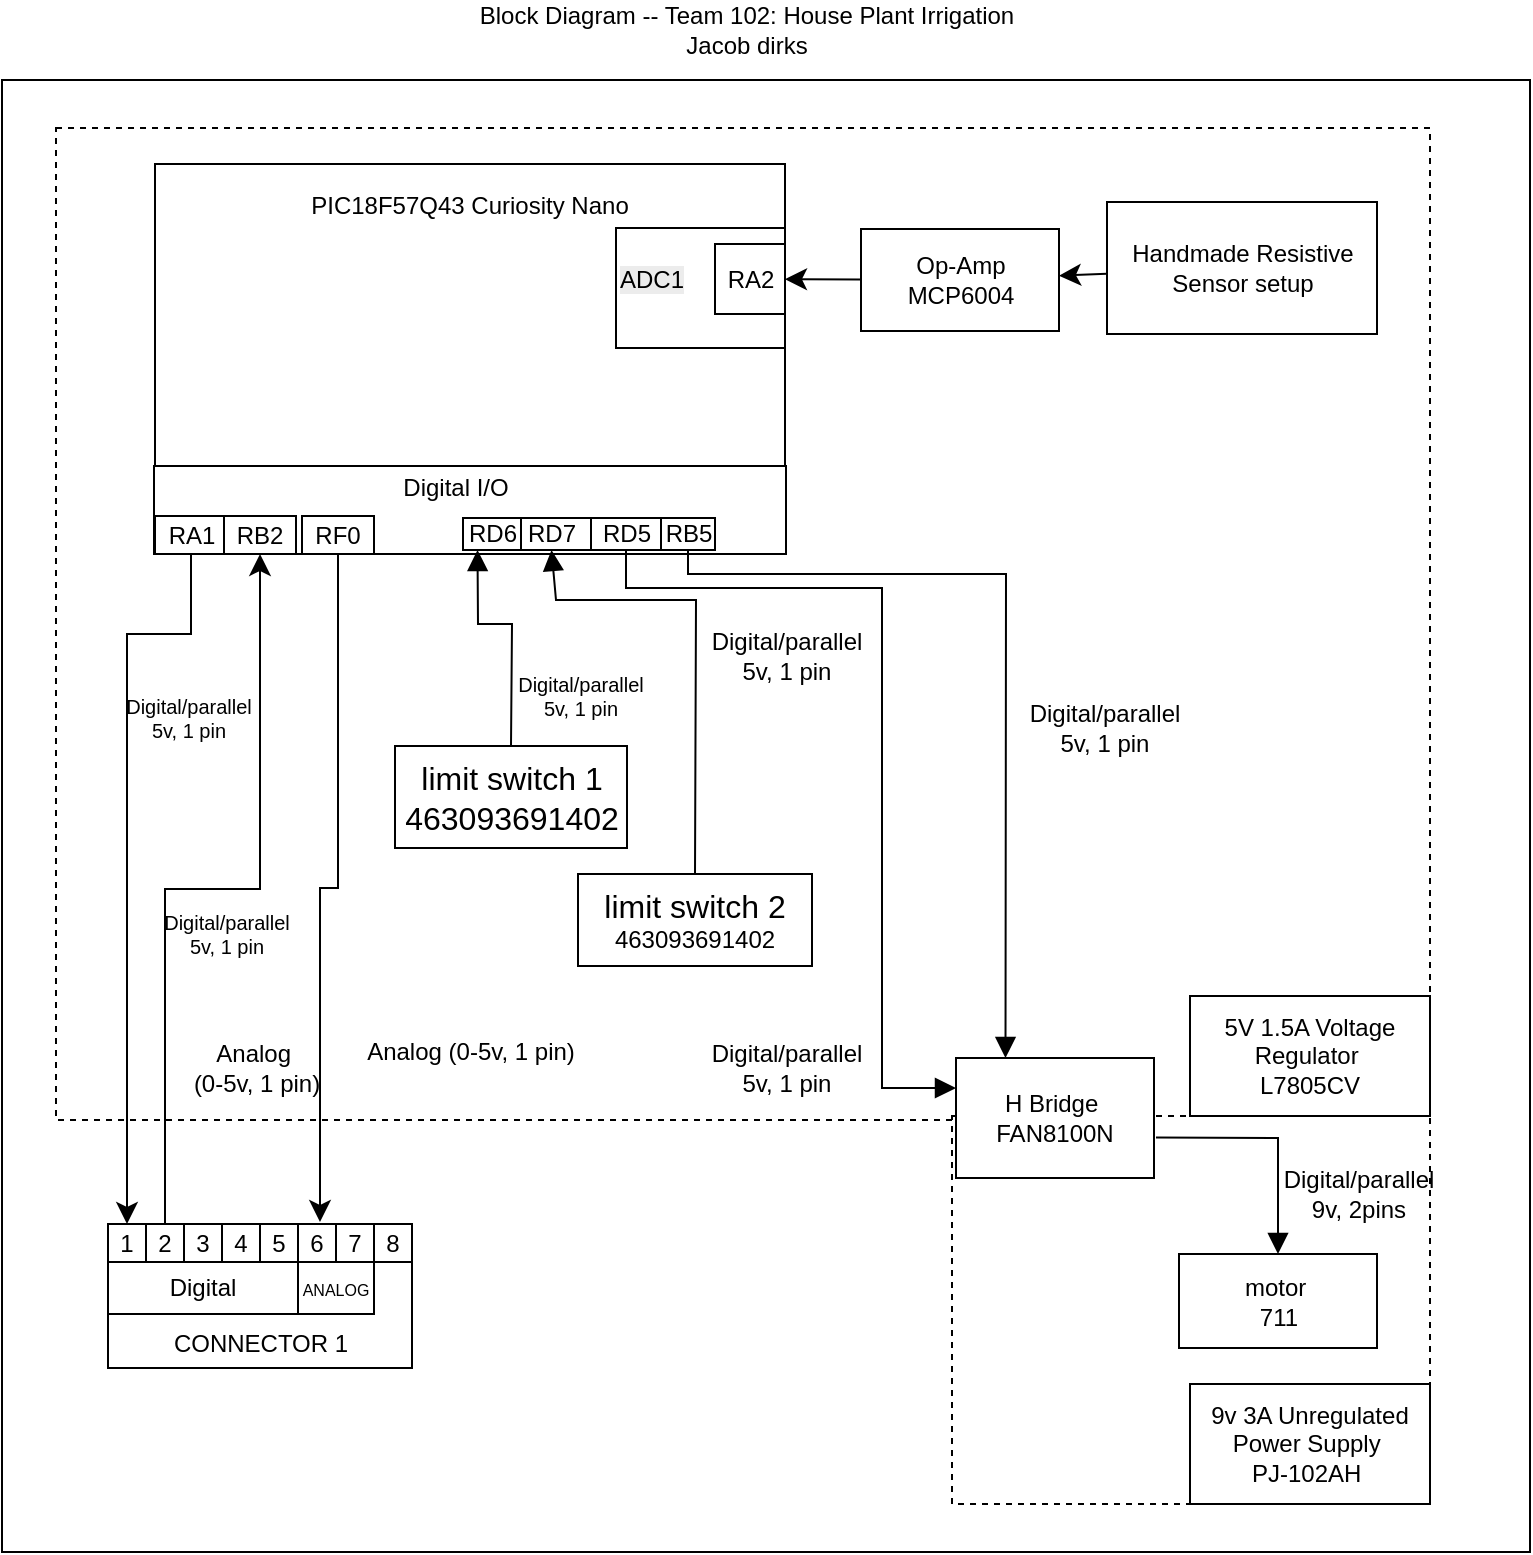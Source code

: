 <mxfile version="28.2.8">
  <diagram name="Page-1" id="v1VH4gD6xhKRCXd_vpu_">
    <mxGraphModel grid="0" page="0" gridSize="10" guides="1" tooltips="1" connect="1" arrows="1" fold="1" pageScale="1" pageWidth="850" pageHeight="1100" math="0" shadow="0">
      <root>
        <mxCell id="0" />
        <mxCell id="1" parent="0" />
        <mxCell id="joVF0FJSl0Ij2VVKDnRG-6" value="Block Diagram -- Team 102: House Plant Irrigation&lt;br&gt;Jacob dirks" style="text;html=1;align=center;verticalAlign=middle;whiteSpace=wrap;rounded=0;" vertex="1" parent="1">
          <mxGeometry x="142" y="-31" width="627" height="30" as="geometry" />
        </mxCell>
        <mxCell id="52i_gCRevdj0n-ufhr-_-60" value="" style="group" connectable="0" vertex="1" parent="1">
          <mxGeometry x="83" y="9" width="764" height="736" as="geometry" />
        </mxCell>
        <mxCell id="52i_gCRevdj0n-ufhr-_-61" value="" style="rounded=0;whiteSpace=wrap;html=1;" vertex="1" parent="52i_gCRevdj0n-ufhr-_-60">
          <mxGeometry width="764" height="736" as="geometry" />
        </mxCell>
        <mxCell id="52i_gCRevdj0n-ufhr-_-62" value="" style="rounded=0;whiteSpace=wrap;html=1;dashed=1;" vertex="1" parent="52i_gCRevdj0n-ufhr-_-60">
          <mxGeometry x="27" y="24" width="687" height="496" as="geometry" />
        </mxCell>
        <mxCell id="52i_gCRevdj0n-ufhr-_-63" value="" style="rounded=0;whiteSpace=wrap;html=1;dashed=1;" vertex="1" parent="52i_gCRevdj0n-ufhr-_-60">
          <mxGeometry x="475" y="518" width="239" height="194" as="geometry" />
        </mxCell>
        <mxCell id="52i_gCRevdj0n-ufhr-_-64" value="" style="edgeStyle=none;curved=1;rounded=0;orthogonalLoop=1;jettySize=auto;html=1;fontSize=12;startSize=8;endSize=8;" edge="1" parent="52i_gCRevdj0n-ufhr-_-60" source="52i_gCRevdj0n-ufhr-_-65" target="52i_gCRevdj0n-ufhr-_-90">
          <mxGeometry relative="1" as="geometry" />
        </mxCell>
        <mxCell id="52i_gCRevdj0n-ufhr-_-65" value="Handmade Resistive Sensor setup" style="rounded=0;whiteSpace=wrap;html=1;" vertex="1" parent="52i_gCRevdj0n-ufhr-_-60">
          <mxGeometry x="552.5" y="61" width="135" height="66" as="geometry" />
        </mxCell>
        <mxCell id="52i_gCRevdj0n-ufhr-_-66" value="" style="rounded=0;whiteSpace=wrap;html=1;" vertex="1" parent="52i_gCRevdj0n-ufhr-_-60">
          <mxGeometry x="76.5" y="42" width="315" height="195" as="geometry" />
        </mxCell>
        <mxCell id="52i_gCRevdj0n-ufhr-_-67" value="" style="rounded=0;whiteSpace=wrap;html=1;" vertex="1" parent="52i_gCRevdj0n-ufhr-_-60">
          <mxGeometry x="307" y="74" width="84.5" height="60" as="geometry" />
        </mxCell>
        <mxCell id="52i_gCRevdj0n-ufhr-_-68" value="" style="group" connectable="0" vertex="1" parent="52i_gCRevdj0n-ufhr-_-60">
          <mxGeometry x="53" y="572" width="152" height="75" as="geometry" />
        </mxCell>
        <mxCell id="52i_gCRevdj0n-ufhr-_-69" value="" style="rounded=0;whiteSpace=wrap;html=1;" vertex="1" parent="52i_gCRevdj0n-ufhr-_-68">
          <mxGeometry width="152" height="72" as="geometry" />
        </mxCell>
        <mxCell id="52i_gCRevdj0n-ufhr-_-70" value="2" style="rounded=0;whiteSpace=wrap;html=1;" vertex="1" parent="52i_gCRevdj0n-ufhr-_-68">
          <mxGeometry x="19" width="19" height="19" as="geometry" />
        </mxCell>
        <mxCell id="52i_gCRevdj0n-ufhr-_-71" value="3" style="rounded=0;whiteSpace=wrap;html=1;" vertex="1" parent="52i_gCRevdj0n-ufhr-_-68">
          <mxGeometry x="38" width="19" height="19" as="geometry" />
        </mxCell>
        <mxCell id="52i_gCRevdj0n-ufhr-_-72" value="4" style="rounded=0;whiteSpace=wrap;html=1;" vertex="1" parent="52i_gCRevdj0n-ufhr-_-68">
          <mxGeometry x="57" width="19" height="19" as="geometry" />
        </mxCell>
        <mxCell id="52i_gCRevdj0n-ufhr-_-73" value="5" style="rounded=0;whiteSpace=wrap;html=1;" vertex="1" parent="52i_gCRevdj0n-ufhr-_-68">
          <mxGeometry x="76" width="19" height="19" as="geometry" />
        </mxCell>
        <mxCell id="52i_gCRevdj0n-ufhr-_-74" value="6" style="rounded=0;whiteSpace=wrap;html=1;" vertex="1" parent="52i_gCRevdj0n-ufhr-_-68">
          <mxGeometry x="95" width="19" height="19" as="geometry" />
        </mxCell>
        <mxCell id="52i_gCRevdj0n-ufhr-_-75" value="7" style="rounded=0;whiteSpace=wrap;html=1;" vertex="1" parent="52i_gCRevdj0n-ufhr-_-68">
          <mxGeometry x="114" width="19" height="19" as="geometry" />
        </mxCell>
        <mxCell id="52i_gCRevdj0n-ufhr-_-76" value="8" style="rounded=0;whiteSpace=wrap;html=1;" vertex="1" parent="52i_gCRevdj0n-ufhr-_-68">
          <mxGeometry x="133" width="19" height="19" as="geometry" />
        </mxCell>
        <mxCell id="52i_gCRevdj0n-ufhr-_-77" value="1" style="rounded=0;whiteSpace=wrap;html=1;" vertex="1" parent="52i_gCRevdj0n-ufhr-_-68">
          <mxGeometry width="19" height="19" as="geometry" />
        </mxCell>
        <mxCell id="52i_gCRevdj0n-ufhr-_-78" value="Digital" style="rounded=0;whiteSpace=wrap;html=1;" vertex="1" parent="52i_gCRevdj0n-ufhr-_-68">
          <mxGeometry y="19" width="95" height="26" as="geometry" />
        </mxCell>
        <mxCell id="52i_gCRevdj0n-ufhr-_-79" value="&lt;font style=&quot;font-size: 8px;&quot;&gt;ANALOG&lt;/font&gt;" style="rounded=0;whiteSpace=wrap;html=1;" vertex="1" parent="52i_gCRevdj0n-ufhr-_-68">
          <mxGeometry x="95" y="19" width="38" height="26" as="geometry" />
        </mxCell>
        <mxCell id="52i_gCRevdj0n-ufhr-_-80" value="CONNECTOR 1" style="text;html=1;align=center;verticalAlign=middle;whiteSpace=wrap;rounded=0;" vertex="1" parent="52i_gCRevdj0n-ufhr-_-68">
          <mxGeometry x="21.75" y="45" width="108.5" height="30" as="geometry" />
        </mxCell>
        <mxCell id="52i_gCRevdj0n-ufhr-_-81" value="PIC18F57Q43 Curiosity Nano" style="text;html=1;align=center;verticalAlign=middle;whiteSpace=wrap;rounded=0;" vertex="1" parent="52i_gCRevdj0n-ufhr-_-60">
          <mxGeometry x="150" y="51" width="168" height="23" as="geometry" />
        </mxCell>
        <mxCell id="52i_gCRevdj0n-ufhr-_-82" value="RA2" style="whiteSpace=wrap;html=1;aspect=fixed;" vertex="1" parent="52i_gCRevdj0n-ufhr-_-60">
          <mxGeometry x="356.5" y="82" width="35" height="35" as="geometry" />
        </mxCell>
        <mxCell id="52i_gCRevdj0n-ufhr-_-83" value="" style="rounded=0;whiteSpace=wrap;html=1;" vertex="1" parent="52i_gCRevdj0n-ufhr-_-60">
          <mxGeometry x="76" y="193" width="316" height="44" as="geometry" />
        </mxCell>
        <mxCell id="52i_gCRevdj0n-ufhr-_-84" value="Digital I/O" style="text;html=1;align=center;verticalAlign=middle;whiteSpace=wrap;rounded=0;" vertex="1" parent="52i_gCRevdj0n-ufhr-_-60">
          <mxGeometry x="196.5" y="197" width="60" height="14" as="geometry" />
        </mxCell>
        <mxCell id="52i_gCRevdj0n-ufhr-_-85" style="edgeStyle=elbowEdgeStyle;rounded=0;orthogonalLoop=1;jettySize=auto;html=1;fontSize=12;startSize=8;endSize=8;elbow=vertical;exitX=0.5;exitY=0;exitDx=0;exitDy=0;entryX=0.5;entryY=1;entryDx=0;entryDy=0;" edge="1" parent="52i_gCRevdj0n-ufhr-_-60" source="52i_gCRevdj0n-ufhr-_-70" target="52i_gCRevdj0n-ufhr-_-113">
          <mxGeometry relative="1" as="geometry">
            <mxPoint x="-150" y="397" as="targetPoint" />
          </mxGeometry>
        </mxCell>
        <mxCell id="52i_gCRevdj0n-ufhr-_-86" value="RA1" style="rounded=0;whiteSpace=wrap;html=1;" vertex="1" parent="52i_gCRevdj0n-ufhr-_-60">
          <mxGeometry x="76.5" y="218" width="36" height="19" as="geometry" />
        </mxCell>
        <mxCell id="52i_gCRevdj0n-ufhr-_-87" style="edgeStyle=elbowEdgeStyle;rounded=0;orthogonalLoop=1;jettySize=auto;html=1;fontSize=12;startSize=8;endSize=8;elbow=vertical;" edge="1" parent="52i_gCRevdj0n-ufhr-_-60" source="52i_gCRevdj0n-ufhr-_-88">
          <mxGeometry relative="1" as="geometry">
            <mxPoint x="159" y="571" as="targetPoint" />
          </mxGeometry>
        </mxCell>
        <mxCell id="52i_gCRevdj0n-ufhr-_-88" value="RF0" style="rounded=0;whiteSpace=wrap;html=1;" vertex="1" parent="52i_gCRevdj0n-ufhr-_-60">
          <mxGeometry x="150" y="218" width="36" height="19" as="geometry" />
        </mxCell>
        <mxCell id="52i_gCRevdj0n-ufhr-_-89" style="edgeStyle=none;curved=1;rounded=0;orthogonalLoop=1;jettySize=auto;html=1;fontSize=12;startSize=8;endSize=8;" edge="1" parent="52i_gCRevdj0n-ufhr-_-60" source="52i_gCRevdj0n-ufhr-_-90" target="52i_gCRevdj0n-ufhr-_-82">
          <mxGeometry relative="1" as="geometry" />
        </mxCell>
        <mxCell id="52i_gCRevdj0n-ufhr-_-90" value="Op-Amp&lt;div&gt;MCP6004&lt;/div&gt;" style="rounded=0;whiteSpace=wrap;html=1;" vertex="1" parent="52i_gCRevdj0n-ufhr-_-60">
          <mxGeometry x="429.5" y="74.5" width="99" height="51" as="geometry" />
        </mxCell>
        <mxCell id="52i_gCRevdj0n-ufhr-_-91" value="motor&amp;nbsp;&lt;div&gt;711&lt;/div&gt;" style="rounded=0;whiteSpace=wrap;html=1;" vertex="1" parent="52i_gCRevdj0n-ufhr-_-60">
          <mxGeometry x="588.5" y="587" width="99" height="47" as="geometry" />
        </mxCell>
        <mxCell id="52i_gCRevdj0n-ufhr-_-92" value="RD7" style="rounded=0;whiteSpace=wrap;html=1;" vertex="1" parent="52i_gCRevdj0n-ufhr-_-60">
          <mxGeometry x="255" y="219" width="39.5" height="16" as="geometry" />
        </mxCell>
        <mxCell id="52i_gCRevdj0n-ufhr-_-93" value="RD6" style="rounded=0;whiteSpace=wrap;html=1;" vertex="1" parent="52i_gCRevdj0n-ufhr-_-60">
          <mxGeometry x="230.5" y="219" width="29" height="16" as="geometry" />
        </mxCell>
        <mxCell id="52i_gCRevdj0n-ufhr-_-94" value="&lt;span style=&quot;font-size: 16px;&quot;&gt;limit switch 1&lt;/span&gt;&lt;br&gt;&lt;span style=&quot;font-size: 16px;&quot;&gt;463093691402&lt;/span&gt;" style="rounded=0;whiteSpace=wrap;html=1;" vertex="1" parent="52i_gCRevdj0n-ufhr-_-60">
          <mxGeometry x="196.5" y="333" width="116" height="51" as="geometry" />
        </mxCell>
        <mxCell id="52i_gCRevdj0n-ufhr-_-95" value="&lt;span style=&quot;font-size: 16px;&quot;&gt;limit switch 2&lt;/span&gt;&lt;div&gt;463093691402&lt;/div&gt;" style="rounded=0;whiteSpace=wrap;html=1;" vertex="1" parent="52i_gCRevdj0n-ufhr-_-60">
          <mxGeometry x="288" y="397" width="117" height="46" as="geometry" />
        </mxCell>
        <mxCell id="52i_gCRevdj0n-ufhr-_-96" value="" style="html=1;verticalAlign=bottom;endArrow=block;curved=0;rounded=0;fontSize=12;startSize=8;endSize=8;exitX=0.5;exitY=0;exitDx=0;exitDy=0;entryX=0.25;entryY=1;entryDx=0;entryDy=0;" edge="1" parent="52i_gCRevdj0n-ufhr-_-60" source="52i_gCRevdj0n-ufhr-_-94" target="52i_gCRevdj0n-ufhr-_-93">
          <mxGeometry x="0.221" y="59" width="80" relative="1" as="geometry">
            <mxPoint x="403" y="373" as="sourcePoint" />
            <mxPoint x="483" y="373" as="targetPoint" />
            <Array as="points">
              <mxPoint x="255" y="272" />
              <mxPoint x="238" y="272" />
            </Array>
            <mxPoint as="offset" />
          </mxGeometry>
        </mxCell>
        <mxCell id="52i_gCRevdj0n-ufhr-_-97" value="" style="html=1;verticalAlign=bottom;endArrow=block;curved=0;rounded=0;fontSize=12;startSize=8;endSize=8;entryX=0.5;entryY=1;entryDx=0;entryDy=0;exitX=0.5;exitY=0;exitDx=0;exitDy=0;" edge="1" parent="52i_gCRevdj0n-ufhr-_-60" source="52i_gCRevdj0n-ufhr-_-95" target="52i_gCRevdj0n-ufhr-_-92">
          <mxGeometry x="0.221" y="59" width="80" relative="1" as="geometry">
            <mxPoint x="314" y="287" as="sourcePoint" />
            <mxPoint x="235" y="230" as="targetPoint" />
            <Array as="points">
              <mxPoint x="347" y="260" />
              <mxPoint x="277" y="260" />
            </Array>
            <mxPoint as="offset" />
          </mxGeometry>
        </mxCell>
        <mxCell id="52i_gCRevdj0n-ufhr-_-98" value="RD5" style="rounded=0;whiteSpace=wrap;html=1;" vertex="1" parent="52i_gCRevdj0n-ufhr-_-60">
          <mxGeometry x="294.5" y="219" width="35" height="16" as="geometry" />
        </mxCell>
        <mxCell id="52i_gCRevdj0n-ufhr-_-99" value="RB5" style="rounded=0;whiteSpace=wrap;html=1;" vertex="1" parent="52i_gCRevdj0n-ufhr-_-60">
          <mxGeometry x="329.5" y="219" width="27" height="16" as="geometry" />
        </mxCell>
        <mxCell id="52i_gCRevdj0n-ufhr-_-100" value="H Bridge&amp;nbsp;&lt;br&gt;FAN8100N" style="rounded=0;whiteSpace=wrap;html=1;" vertex="1" parent="52i_gCRevdj0n-ufhr-_-60">
          <mxGeometry x="477" y="489" width="99" height="60" as="geometry" />
        </mxCell>
        <mxCell id="52i_gCRevdj0n-ufhr-_-101" value="" style="html=1;verticalAlign=bottom;endArrow=block;curved=0;rounded=0;fontSize=12;startSize=8;endSize=8;entryX=0;entryY=0.25;entryDx=0;entryDy=0;exitX=0.5;exitY=1;exitDx=0;exitDy=0;" edge="1" parent="52i_gCRevdj0n-ufhr-_-60" source="52i_gCRevdj0n-ufhr-_-98" target="52i_gCRevdj0n-ufhr-_-100">
          <mxGeometry x="0.221" y="59" width="80" relative="1" as="geometry">
            <mxPoint x="587" y="280" as="sourcePoint" />
            <mxPoint x="472" y="223" as="targetPoint" />
            <Array as="points">
              <mxPoint x="312" y="254" />
              <mxPoint x="440" y="254" />
              <mxPoint x="440" y="504" />
            </Array>
            <mxPoint as="offset" />
          </mxGeometry>
        </mxCell>
        <mxCell id="52i_gCRevdj0n-ufhr-_-102" value="" style="html=1;verticalAlign=bottom;endArrow=block;curved=0;rounded=0;fontSize=12;startSize=8;endSize=8;entryX=0.25;entryY=0;entryDx=0;entryDy=0;exitX=0.5;exitY=1;exitDx=0;exitDy=0;" edge="1" parent="52i_gCRevdj0n-ufhr-_-60" source="52i_gCRevdj0n-ufhr-_-99" target="52i_gCRevdj0n-ufhr-_-100">
          <mxGeometry x="0.221" y="59" width="80" relative="1" as="geometry">
            <mxPoint x="497" y="233" as="sourcePoint" />
            <mxPoint x="695" y="320" as="targetPoint" />
            <Array as="points">
              <mxPoint x="343" y="247" />
              <mxPoint x="502" y="247" />
            </Array>
            <mxPoint as="offset" />
          </mxGeometry>
        </mxCell>
        <mxCell id="52i_gCRevdj0n-ufhr-_-103" value="&lt;span style=&quot;color: rgb(0, 0, 0); font-family: Helvetica; font-size: 12px; font-style: normal; font-variant-ligatures: normal; font-variant-caps: normal; font-weight: 400; letter-spacing: normal; orphans: 2; text-align: center; text-indent: 0px; text-transform: none; widows: 2; word-spacing: 0px; -webkit-text-stroke-width: 0px; white-space: normal; background-color: rgb(236, 236, 236); text-decoration-thickness: initial; text-decoration-style: initial; text-decoration-color: initial; float: none; display: inline !important;&quot;&gt;ADC1&lt;/span&gt;" style="text;whiteSpace=wrap;html=1;" vertex="1" parent="52i_gCRevdj0n-ufhr-_-60">
          <mxGeometry x="307" y="86" width="60" height="36" as="geometry" />
        </mxCell>
        <mxCell id="52i_gCRevdj0n-ufhr-_-104" value="5V 1.5A Voltage Regulator&amp;nbsp;&lt;div&gt;L7805CV&lt;/div&gt;" style="rounded=0;whiteSpace=wrap;html=1;" vertex="1" parent="52i_gCRevdj0n-ufhr-_-60">
          <mxGeometry x="594" y="458" width="120" height="60" as="geometry" />
        </mxCell>
        <mxCell id="52i_gCRevdj0n-ufhr-_-105" value="9v 3A Unregulated Power Supply&amp;nbsp;&lt;div&gt;&lt;span style=&quot;white-space: pre; white-space: normal;&quot;&gt;&#x9;&lt;/span&gt;&lt;/div&gt;&lt;div&gt;&lt;span style=&quot;background-color: transparent;&quot;&gt;PJ-102AH&lt;/span&gt;&amp;nbsp;&lt;/div&gt;" style="rounded=0;whiteSpace=wrap;html=1;" vertex="1" parent="52i_gCRevdj0n-ufhr-_-60">
          <mxGeometry x="594" y="652" width="120" height="60" as="geometry" />
        </mxCell>
        <mxCell id="52i_gCRevdj0n-ufhr-_-106" value="" style="html=1;verticalAlign=bottom;endArrow=block;curved=0;rounded=0;fontSize=12;startSize=8;endSize=8;entryX=0.5;entryY=0;entryDx=0;entryDy=0;exitX=1.01;exitY=0.662;exitDx=0;exitDy=0;exitPerimeter=0;" edge="1" parent="52i_gCRevdj0n-ufhr-_-60" source="52i_gCRevdj0n-ufhr-_-100" target="52i_gCRevdj0n-ufhr-_-91">
          <mxGeometry x="0.221" y="59" width="80" relative="1" as="geometry">
            <mxPoint x="771" y="562" as="sourcePoint" />
            <mxPoint x="956" y="827" as="targetPoint" />
            <Array as="points">
              <mxPoint x="638" y="529" />
            </Array>
            <mxPoint as="offset" />
          </mxGeometry>
        </mxCell>
        <mxCell id="52i_gCRevdj0n-ufhr-_-107" value="Digital/parallel&lt;div&gt;9v, 2pins&lt;/div&gt;" style="text;html=1;align=center;verticalAlign=middle;resizable=0;points=[];autosize=1;strokeColor=none;fillColor=none;fontSize=12;" vertex="1" parent="52i_gCRevdj0n-ufhr-_-60">
          <mxGeometry x="631" y="536" width="93" height="41" as="geometry" />
        </mxCell>
        <mxCell id="52i_gCRevdj0n-ufhr-_-108" value="Digital/parallel&lt;div&gt;5v, 1 pin&lt;/div&gt;" style="text;html=1;align=center;verticalAlign=middle;resizable=0;points=[];autosize=1;strokeColor=none;fillColor=none;fontSize=12;" vertex="1" parent="52i_gCRevdj0n-ufhr-_-60">
          <mxGeometry x="345" y="473" width="93" height="41" as="geometry" />
        </mxCell>
        <mxCell id="52i_gCRevdj0n-ufhr-_-109" value="Digital/parallel&lt;div&gt;5v, 1 pin&lt;/div&gt;" style="text;html=1;align=center;verticalAlign=middle;resizable=0;points=[];autosize=1;strokeColor=none;fillColor=none;fontSize=12;" vertex="1" parent="52i_gCRevdj0n-ufhr-_-60">
          <mxGeometry x="504" y="303" width="93" height="41" as="geometry" />
        </mxCell>
        <mxCell id="52i_gCRevdj0n-ufhr-_-110" value="Digital/parallel&lt;div&gt;5v, 1 pin&lt;/div&gt;" style="text;html=1;align=center;verticalAlign=middle;resizable=0;points=[];autosize=1;strokeColor=none;fillColor=none;fontSize=12;" vertex="1" parent="52i_gCRevdj0n-ufhr-_-60">
          <mxGeometry x="345" y="267" width="93" height="41" as="geometry" />
        </mxCell>
        <mxCell id="52i_gCRevdj0n-ufhr-_-111" value="Digital/parallel&lt;div&gt;5v, 1 pin&lt;/div&gt;" style="text;html=1;align=center;verticalAlign=middle;resizable=0;points=[];autosize=1;strokeColor=none;fillColor=none;fontSize=10;" vertex="1" parent="52i_gCRevdj0n-ufhr-_-60">
          <mxGeometry x="65" y="406" width="93" height="41" as="geometry" />
        </mxCell>
        <mxCell id="52i_gCRevdj0n-ufhr-_-112" value="&lt;div&gt;Analog (0-5v, 1 pin)&lt;/div&gt;" style="text;html=1;align=center;verticalAlign=middle;resizable=0;points=[];autosize=1;strokeColor=none;fillColor=none;fontSize=12;" vertex="1" parent="52i_gCRevdj0n-ufhr-_-60">
          <mxGeometry x="173" y="473" width="122" height="26" as="geometry" />
        </mxCell>
        <mxCell id="52i_gCRevdj0n-ufhr-_-113" value="RB2" style="rounded=0;whiteSpace=wrap;html=1;" vertex="1" parent="52i_gCRevdj0n-ufhr-_-60">
          <mxGeometry x="111" y="218" width="36" height="19" as="geometry" />
        </mxCell>
        <mxCell id="52i_gCRevdj0n-ufhr-_-114" style="edgeStyle=elbowEdgeStyle;rounded=0;orthogonalLoop=1;jettySize=auto;html=1;entryX=0.5;entryY=0;entryDx=0;entryDy=0;fontSize=12;startSize=8;endSize=8;elbow=vertical;exitX=0.5;exitY=1;exitDx=0;exitDy=0;" edge="1" parent="52i_gCRevdj0n-ufhr-_-60" source="52i_gCRevdj0n-ufhr-_-86" target="52i_gCRevdj0n-ufhr-_-77">
          <mxGeometry relative="1" as="geometry">
            <mxPoint x="93" y="237" as="sourcePoint" />
            <mxPoint x="46" y="572" as="targetPoint" />
            <Array as="points">
              <mxPoint x="90" y="277" />
              <mxPoint x="71" y="379" />
            </Array>
          </mxGeometry>
        </mxCell>
        <mxCell id="52i_gCRevdj0n-ufhr-_-115" value="Digital/parallel&lt;div&gt;5v, 1 pin&lt;/div&gt;" style="text;html=1;align=center;verticalAlign=middle;resizable=0;points=[];autosize=1;strokeColor=none;fillColor=none;fontSize=10;" vertex="1" parent="52i_gCRevdj0n-ufhr-_-60">
          <mxGeometry x="46" y="298" width="93" height="41" as="geometry" />
        </mxCell>
        <mxCell id="52i_gCRevdj0n-ufhr-_-116" value="Digital/parallel&lt;div&gt;5v, 1 pin&lt;/div&gt;" style="text;html=1;align=center;verticalAlign=middle;resizable=0;points=[];autosize=1;strokeColor=none;fillColor=none;fontSize=10;" vertex="1" parent="52i_gCRevdj0n-ufhr-_-60">
          <mxGeometry x="242" y="287" width="93" height="41" as="geometry" />
        </mxCell>
        <mxCell id="52i_gCRevdj0n-ufhr-_-117" value="Analog&amp;nbsp;&lt;div&gt;(0-5v, 1 pin)&lt;/div&gt;" style="text;html=1;align=center;verticalAlign=middle;resizable=0;points=[];autosize=1;strokeColor=none;fillColor=none;fontSize=12;" vertex="1" parent="52i_gCRevdj0n-ufhr-_-60">
          <mxGeometry x="86" y="473" width="81" height="41" as="geometry" />
        </mxCell>
      </root>
    </mxGraphModel>
  </diagram>
</mxfile>
